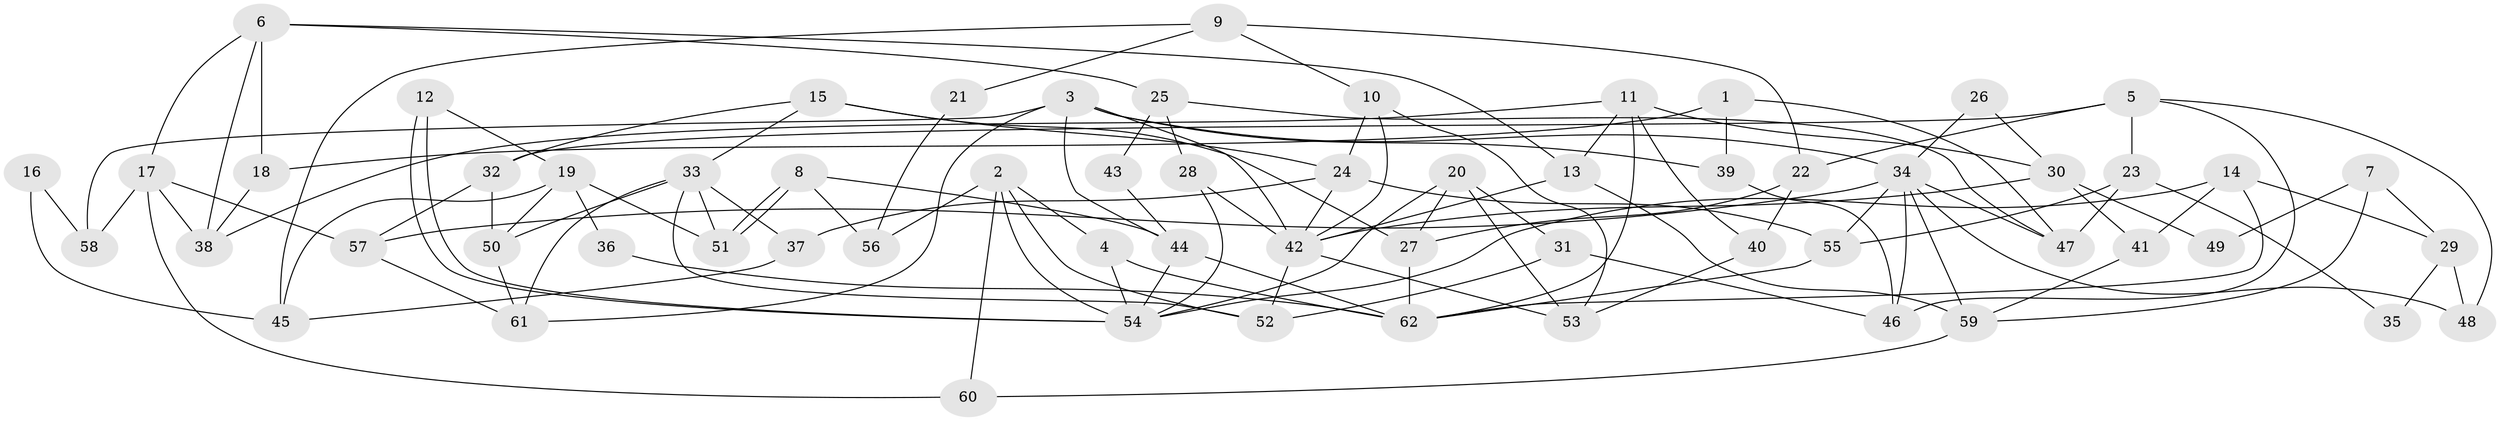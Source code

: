 // Generated by graph-tools (version 1.1) at 2025/36/03/09/25 02:36:02]
// undirected, 62 vertices, 124 edges
graph export_dot {
graph [start="1"]
  node [color=gray90,style=filled];
  1;
  2;
  3;
  4;
  5;
  6;
  7;
  8;
  9;
  10;
  11;
  12;
  13;
  14;
  15;
  16;
  17;
  18;
  19;
  20;
  21;
  22;
  23;
  24;
  25;
  26;
  27;
  28;
  29;
  30;
  31;
  32;
  33;
  34;
  35;
  36;
  37;
  38;
  39;
  40;
  41;
  42;
  43;
  44;
  45;
  46;
  47;
  48;
  49;
  50;
  51;
  52;
  53;
  54;
  55;
  56;
  57;
  58;
  59;
  60;
  61;
  62;
  1 -- 39;
  1 -- 47;
  1 -- 18;
  2 -- 52;
  2 -- 54;
  2 -- 4;
  2 -- 56;
  2 -- 60;
  3 -- 42;
  3 -- 61;
  3 -- 34;
  3 -- 39;
  3 -- 44;
  3 -- 58;
  4 -- 54;
  4 -- 62;
  5 -- 22;
  5 -- 32;
  5 -- 23;
  5 -- 46;
  5 -- 48;
  6 -- 18;
  6 -- 25;
  6 -- 13;
  6 -- 17;
  6 -- 38;
  7 -- 29;
  7 -- 59;
  7 -- 49;
  8 -- 44;
  8 -- 51;
  8 -- 51;
  8 -- 56;
  9 -- 22;
  9 -- 10;
  9 -- 21;
  9 -- 45;
  10 -- 24;
  10 -- 42;
  10 -- 53;
  11 -- 38;
  11 -- 62;
  11 -- 13;
  11 -- 30;
  11 -- 40;
  12 -- 54;
  12 -- 54;
  12 -- 19;
  13 -- 42;
  13 -- 59;
  14 -- 54;
  14 -- 62;
  14 -- 29;
  14 -- 41;
  15 -- 33;
  15 -- 27;
  15 -- 24;
  15 -- 32;
  16 -- 58;
  16 -- 45;
  17 -- 60;
  17 -- 38;
  17 -- 57;
  17 -- 58;
  18 -- 38;
  19 -- 50;
  19 -- 51;
  19 -- 36;
  19 -- 45;
  20 -- 31;
  20 -- 53;
  20 -- 27;
  20 -- 54;
  21 -- 56;
  22 -- 27;
  22 -- 40;
  23 -- 55;
  23 -- 35;
  23 -- 47;
  24 -- 55;
  24 -- 37;
  24 -- 42;
  25 -- 47;
  25 -- 28;
  25 -- 43;
  26 -- 30;
  26 -- 34;
  27 -- 62;
  28 -- 54;
  28 -- 42;
  29 -- 48;
  29 -- 35;
  30 -- 42;
  30 -- 41;
  30 -- 49;
  31 -- 52;
  31 -- 46;
  32 -- 57;
  32 -- 50;
  33 -- 50;
  33 -- 37;
  33 -- 51;
  33 -- 52;
  33 -- 61;
  34 -- 59;
  34 -- 46;
  34 -- 47;
  34 -- 48;
  34 -- 55;
  34 -- 57;
  36 -- 62;
  37 -- 45;
  39 -- 46;
  40 -- 53;
  41 -- 59;
  42 -- 52;
  42 -- 53;
  43 -- 44;
  44 -- 54;
  44 -- 62;
  50 -- 61;
  55 -- 62;
  57 -- 61;
  59 -- 60;
}
